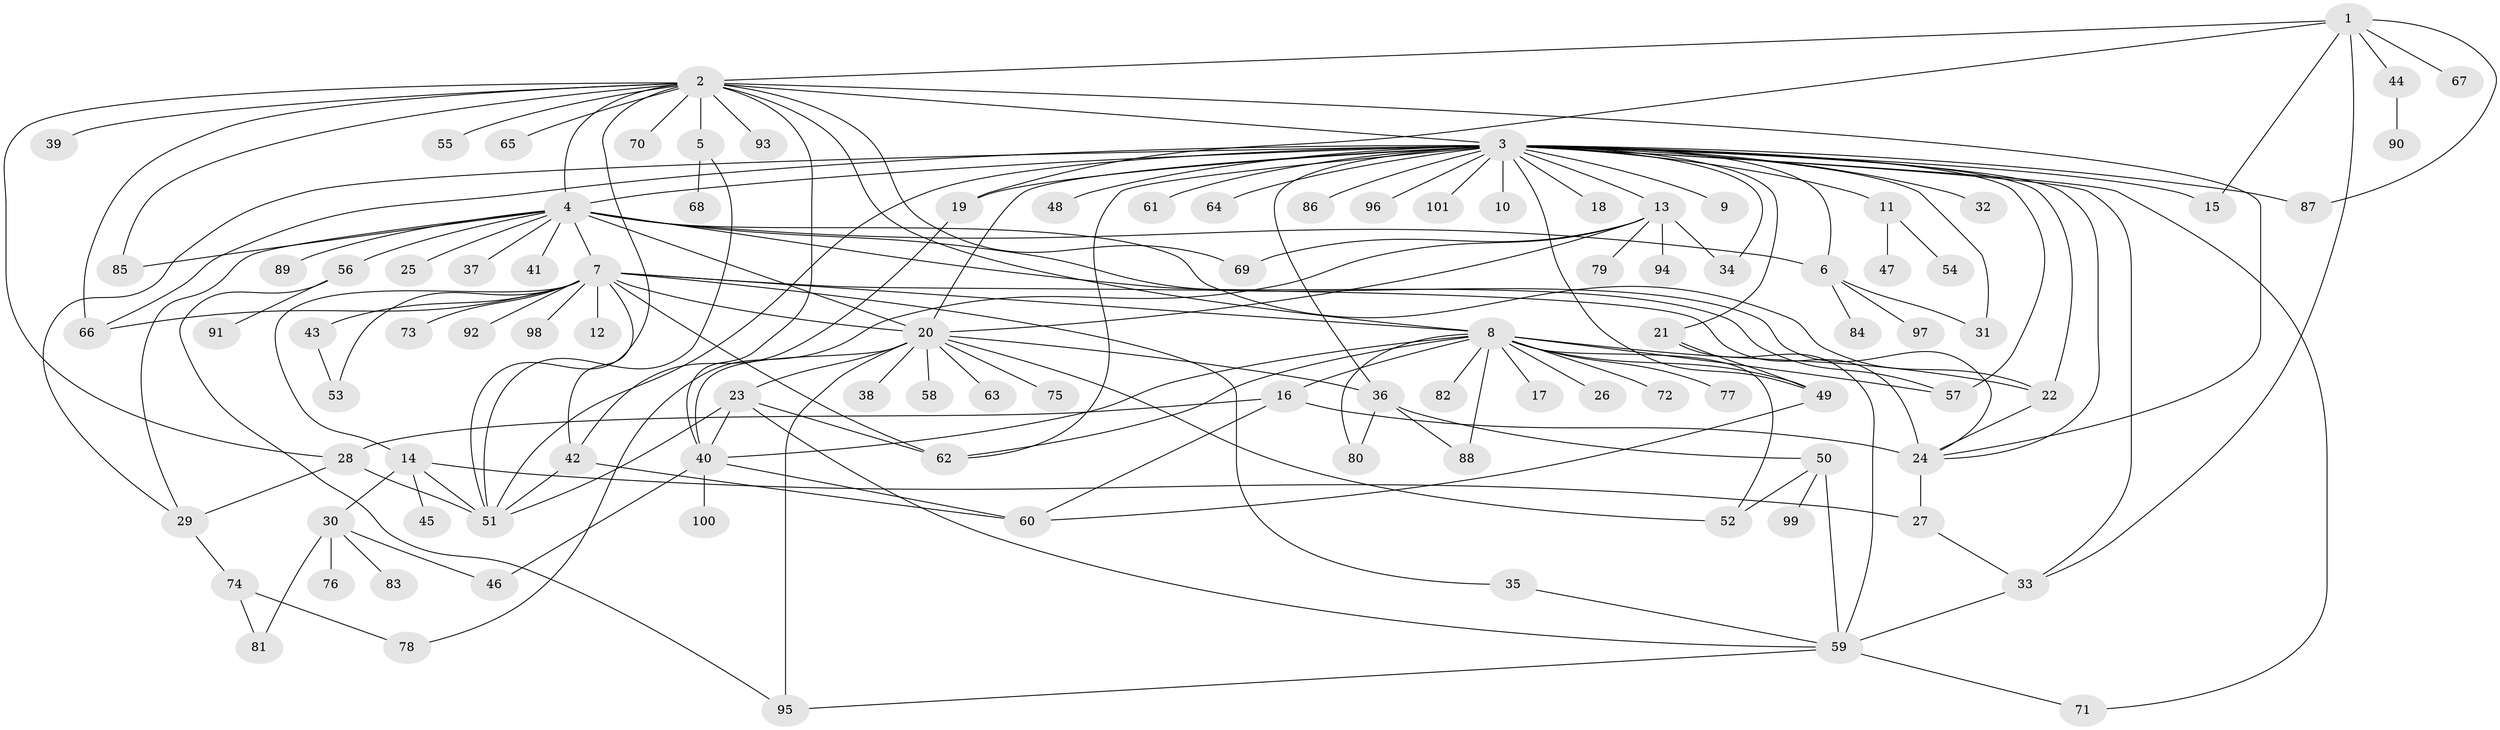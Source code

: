 // original degree distribution, {8: 0.013888888888888888, 21: 0.006944444444444444, 41: 0.006944444444444444, 16: 0.020833333333333332, 3: 0.125, 5: 0.04861111111111111, 1: 0.4444444444444444, 6: 0.027777777777777776, 2: 0.2222222222222222, 9: 0.013888888888888888, 4: 0.04861111111111111, 14: 0.006944444444444444, 7: 0.006944444444444444, 10: 0.006944444444444444}
// Generated by graph-tools (version 1.1) at 2025/50/03/04/25 22:50:06]
// undirected, 101 vertices, 164 edges
graph export_dot {
  node [color=gray90,style=filled];
  1;
  2;
  3;
  4;
  5;
  6;
  7;
  8;
  9;
  10;
  11;
  12;
  13;
  14;
  15;
  16;
  17;
  18;
  19;
  20;
  21;
  22;
  23;
  24;
  25;
  26;
  27;
  28;
  29;
  30;
  31;
  32;
  33;
  34;
  35;
  36;
  37;
  38;
  39;
  40;
  41;
  42;
  43;
  44;
  45;
  46;
  47;
  48;
  49;
  50;
  51;
  52;
  53;
  54;
  55;
  56;
  57;
  58;
  59;
  60;
  61;
  62;
  63;
  64;
  65;
  66;
  67;
  68;
  69;
  70;
  71;
  72;
  73;
  74;
  75;
  76;
  77;
  78;
  79;
  80;
  81;
  82;
  83;
  84;
  85;
  86;
  87;
  88;
  89;
  90;
  91;
  92;
  93;
  94;
  95;
  96;
  97;
  98;
  99;
  100;
  101;
  1 -- 2 [weight=1.0];
  1 -- 15 [weight=1.0];
  1 -- 19 [weight=1.0];
  1 -- 33 [weight=1.0];
  1 -- 44 [weight=1.0];
  1 -- 67 [weight=1.0];
  1 -- 87 [weight=1.0];
  2 -- 3 [weight=2.0];
  2 -- 4 [weight=1.0];
  2 -- 5 [weight=1.0];
  2 -- 8 [weight=2.0];
  2 -- 24 [weight=1.0];
  2 -- 28 [weight=1.0];
  2 -- 39 [weight=1.0];
  2 -- 40 [weight=1.0];
  2 -- 51 [weight=1.0];
  2 -- 55 [weight=1.0];
  2 -- 65 [weight=1.0];
  2 -- 66 [weight=1.0];
  2 -- 69 [weight=1.0];
  2 -- 70 [weight=1.0];
  2 -- 85 [weight=1.0];
  2 -- 93 [weight=1.0];
  3 -- 4 [weight=2.0];
  3 -- 6 [weight=1.0];
  3 -- 9 [weight=1.0];
  3 -- 10 [weight=1.0];
  3 -- 11 [weight=1.0];
  3 -- 13 [weight=1.0];
  3 -- 15 [weight=1.0];
  3 -- 18 [weight=1.0];
  3 -- 19 [weight=1.0];
  3 -- 20 [weight=1.0];
  3 -- 21 [weight=1.0];
  3 -- 22 [weight=1.0];
  3 -- 24 [weight=2.0];
  3 -- 29 [weight=1.0];
  3 -- 31 [weight=1.0];
  3 -- 32 [weight=1.0];
  3 -- 33 [weight=1.0];
  3 -- 34 [weight=1.0];
  3 -- 36 [weight=1.0];
  3 -- 48 [weight=1.0];
  3 -- 49 [weight=1.0];
  3 -- 51 [weight=2.0];
  3 -- 57 [weight=1.0];
  3 -- 61 [weight=1.0];
  3 -- 62 [weight=1.0];
  3 -- 64 [weight=1.0];
  3 -- 66 [weight=1.0];
  3 -- 71 [weight=1.0];
  3 -- 86 [weight=1.0];
  3 -- 87 [weight=1.0];
  3 -- 96 [weight=1.0];
  3 -- 101 [weight=1.0];
  4 -- 6 [weight=1.0];
  4 -- 7 [weight=1.0];
  4 -- 20 [weight=1.0];
  4 -- 22 [weight=1.0];
  4 -- 24 [weight=1.0];
  4 -- 25 [weight=1.0];
  4 -- 29 [weight=1.0];
  4 -- 37 [weight=1.0];
  4 -- 41 [weight=1.0];
  4 -- 56 [weight=1.0];
  4 -- 57 [weight=1.0];
  4 -- 85 [weight=1.0];
  4 -- 89 [weight=1.0];
  5 -- 51 [weight=1.0];
  5 -- 68 [weight=1.0];
  6 -- 31 [weight=1.0];
  6 -- 84 [weight=1.0];
  6 -- 97 [weight=1.0];
  7 -- 8 [weight=1.0];
  7 -- 12 [weight=1.0];
  7 -- 14 [weight=1.0];
  7 -- 20 [weight=1.0];
  7 -- 24 [weight=2.0];
  7 -- 35 [weight=1.0];
  7 -- 42 [weight=1.0];
  7 -- 43 [weight=1.0];
  7 -- 53 [weight=1.0];
  7 -- 62 [weight=1.0];
  7 -- 66 [weight=1.0];
  7 -- 73 [weight=1.0];
  7 -- 92 [weight=1.0];
  7 -- 98 [weight=1.0];
  8 -- 16 [weight=1.0];
  8 -- 17 [weight=1.0];
  8 -- 22 [weight=1.0];
  8 -- 26 [weight=1.0];
  8 -- 40 [weight=1.0];
  8 -- 49 [weight=1.0];
  8 -- 52 [weight=1.0];
  8 -- 57 [weight=1.0];
  8 -- 62 [weight=1.0];
  8 -- 72 [weight=1.0];
  8 -- 77 [weight=1.0];
  8 -- 80 [weight=1.0];
  8 -- 82 [weight=1.0];
  8 -- 88 [weight=1.0];
  11 -- 47 [weight=1.0];
  11 -- 54 [weight=1.0];
  13 -- 20 [weight=1.0];
  13 -- 34 [weight=1.0];
  13 -- 69 [weight=1.0];
  13 -- 78 [weight=1.0];
  13 -- 79 [weight=1.0];
  13 -- 94 [weight=1.0];
  14 -- 27 [weight=1.0];
  14 -- 30 [weight=1.0];
  14 -- 45 [weight=1.0];
  14 -- 51 [weight=1.0];
  16 -- 24 [weight=5.0];
  16 -- 28 [weight=1.0];
  16 -- 60 [weight=1.0];
  19 -- 42 [weight=1.0];
  20 -- 23 [weight=6.0];
  20 -- 36 [weight=1.0];
  20 -- 38 [weight=2.0];
  20 -- 40 [weight=1.0];
  20 -- 52 [weight=1.0];
  20 -- 58 [weight=1.0];
  20 -- 63 [weight=1.0];
  20 -- 75 [weight=1.0];
  20 -- 95 [weight=2.0];
  21 -- 49 [weight=1.0];
  21 -- 59 [weight=1.0];
  22 -- 24 [weight=1.0];
  23 -- 40 [weight=1.0];
  23 -- 51 [weight=1.0];
  23 -- 59 [weight=1.0];
  23 -- 62 [weight=1.0];
  24 -- 27 [weight=1.0];
  27 -- 33 [weight=1.0];
  28 -- 29 [weight=1.0];
  28 -- 51 [weight=3.0];
  29 -- 74 [weight=1.0];
  30 -- 46 [weight=1.0];
  30 -- 76 [weight=1.0];
  30 -- 81 [weight=1.0];
  30 -- 83 [weight=1.0];
  33 -- 59 [weight=1.0];
  35 -- 59 [weight=1.0];
  36 -- 50 [weight=1.0];
  36 -- 80 [weight=1.0];
  36 -- 88 [weight=1.0];
  40 -- 46 [weight=1.0];
  40 -- 60 [weight=1.0];
  40 -- 100 [weight=1.0];
  42 -- 51 [weight=1.0];
  42 -- 60 [weight=1.0];
  43 -- 53 [weight=1.0];
  44 -- 90 [weight=1.0];
  49 -- 60 [weight=1.0];
  50 -- 52 [weight=1.0];
  50 -- 59 [weight=1.0];
  50 -- 99 [weight=1.0];
  56 -- 91 [weight=1.0];
  56 -- 95 [weight=1.0];
  59 -- 71 [weight=1.0];
  59 -- 95 [weight=1.0];
  74 -- 78 [weight=1.0];
  74 -- 81 [weight=1.0];
}
